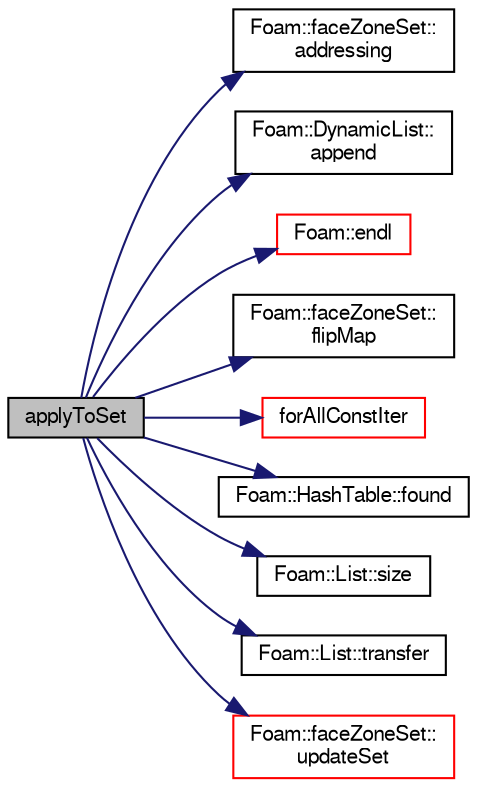 digraph "applyToSet"
{
  bgcolor="transparent";
  edge [fontname="FreeSans",fontsize="10",labelfontname="FreeSans",labelfontsize="10"];
  node [fontname="FreeSans",fontsize="10",shape=record];
  rankdir="LR";
  Node864 [label="applyToSet",height=0.2,width=0.4,color="black", fillcolor="grey75", style="filled", fontcolor="black"];
  Node864 -> Node865 [color="midnightblue",fontsize="10",style="solid",fontname="FreeSans"];
  Node865 [label="Foam::faceZoneSet::\laddressing",height=0.2,width=0.4,color="black",URL="$a25450.html#abe4a52e464439857d1db72855d722d49"];
  Node864 -> Node866 [color="midnightblue",fontsize="10",style="solid",fontname="FreeSans"];
  Node866 [label="Foam::DynamicList::\lappend",height=0.2,width=0.4,color="black",URL="$a25890.html#a7b67b42af715604376ad63a681dee6d8",tooltip="Append an element at the end of the list. "];
  Node864 -> Node867 [color="midnightblue",fontsize="10",style="solid",fontname="FreeSans"];
  Node867 [label="Foam::endl",height=0.2,width=0.4,color="red",URL="$a21124.html#a2db8fe02a0d3909e9351bb4275b23ce4",tooltip="Add newline and flush stream. "];
  Node864 -> Node869 [color="midnightblue",fontsize="10",style="solid",fontname="FreeSans"];
  Node869 [label="Foam::faceZoneSet::\lflipMap",height=0.2,width=0.4,color="black",URL="$a25450.html#a03ecd61e4e943657de29efcacd488b19"];
  Node864 -> Node870 [color="midnightblue",fontsize="10",style="solid",fontname="FreeSans"];
  Node870 [label="forAllConstIter",height=0.2,width=0.4,color="red",URL="$a38141.html#ae21e2836509b0fa7f7cedf6493b11b09"];
  Node864 -> Node1170 [color="midnightblue",fontsize="10",style="solid",fontname="FreeSans"];
  Node1170 [label="Foam::HashTable::found",height=0.2,width=0.4,color="black",URL="$a25702.html#a9a7a02c333e3e98344a1e5b891c4d985",tooltip="Return true if hashedEntry is found in table. "];
  Node864 -> Node965 [color="midnightblue",fontsize="10",style="solid",fontname="FreeSans"];
  Node965 [label="Foam::List::size",height=0.2,width=0.4,color="black",URL="$a25694.html#a8a5f6fa29bd4b500caf186f60245b384",tooltip="Override size to be inconsistent with allocated storage. "];
  Node864 -> Node1171 [color="midnightblue",fontsize="10",style="solid",fontname="FreeSans"];
  Node1171 [label="Foam::List::transfer",height=0.2,width=0.4,color="black",URL="$a25694.html#a25ad1d2084d16b234b0cf91c07e832c0",tooltip="Transfer the contents of the argument List into this list. "];
  Node864 -> Node1172 [color="midnightblue",fontsize="10",style="solid",fontname="FreeSans"];
  Node1172 [label="Foam::faceZoneSet::\lupdateSet",height=0.2,width=0.4,color="red",URL="$a25450.html#afc9e2e914d3928dd7281d2ac71452052",tooltip="Sort addressing and make faceSet part consistent with addressing. "];
}

